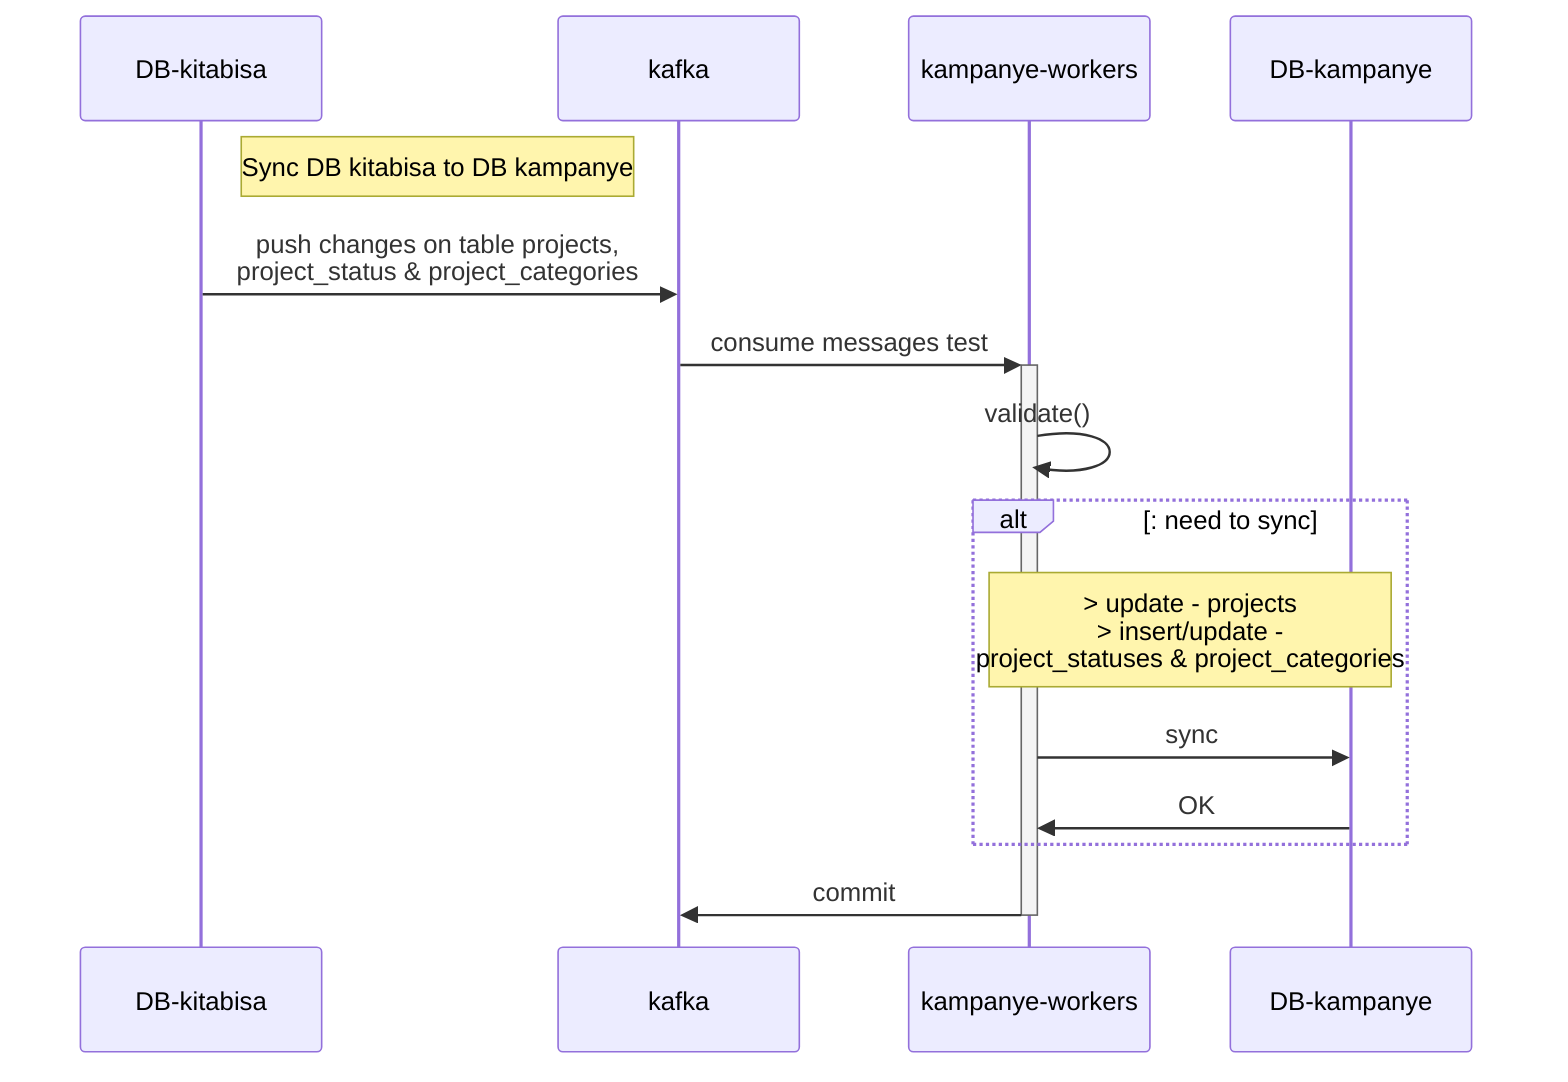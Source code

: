 sequenceDiagram
    participant dbm as DB-kitabisa
    participant kf as kafka
    participant kw as kampanye-workers
    participant db as DB-kampanye
    note right of dbm: Sync DB kitabisa to DB kampanye
    dbm->>kf: push changes on table projects, <br>project_status & project_categories
    
    kf->>+kw: consume messages test
    kw->>kw: validate()
    alt: need to sync
    note over kw,db: > update - projects<br> > insert/update - <br>project_statuses & project_categories
    kw->>db: sync
    db->>kw: OK
    end
    kw->>kf: commit
    deactivate kw